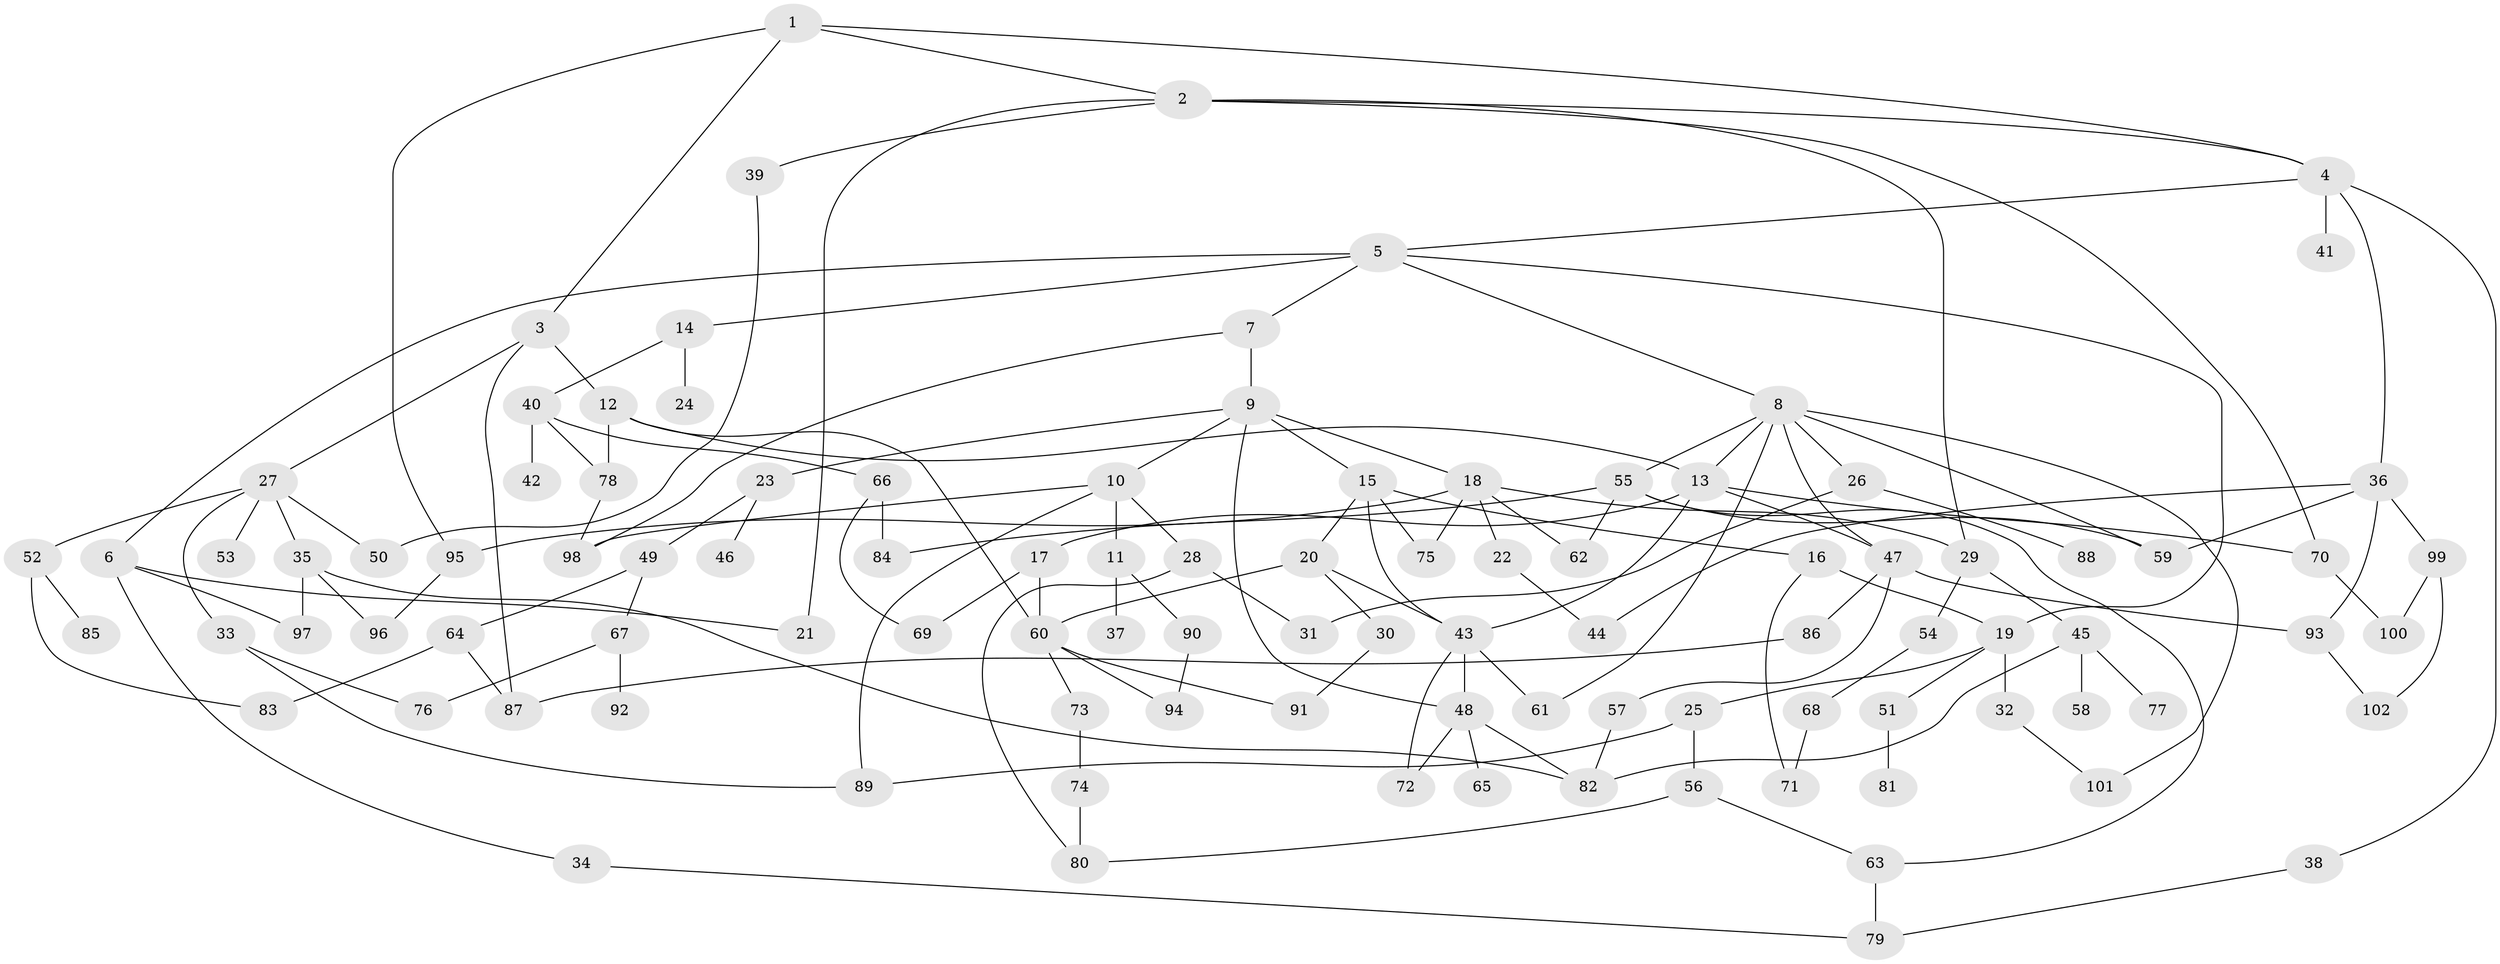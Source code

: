 // coarse degree distribution, {6: 0.08064516129032258, 4: 0.14516129032258066, 8: 0.03225806451612903, 5: 0.16129032258064516, 3: 0.24193548387096775, 1: 0.16129032258064516, 2: 0.16129032258064516, 7: 0.016129032258064516}
// Generated by graph-tools (version 1.1) at 2025/36/03/04/25 23:36:11]
// undirected, 102 vertices, 151 edges
graph export_dot {
  node [color=gray90,style=filled];
  1;
  2;
  3;
  4;
  5;
  6;
  7;
  8;
  9;
  10;
  11;
  12;
  13;
  14;
  15;
  16;
  17;
  18;
  19;
  20;
  21;
  22;
  23;
  24;
  25;
  26;
  27;
  28;
  29;
  30;
  31;
  32;
  33;
  34;
  35;
  36;
  37;
  38;
  39;
  40;
  41;
  42;
  43;
  44;
  45;
  46;
  47;
  48;
  49;
  50;
  51;
  52;
  53;
  54;
  55;
  56;
  57;
  58;
  59;
  60;
  61;
  62;
  63;
  64;
  65;
  66;
  67;
  68;
  69;
  70;
  71;
  72;
  73;
  74;
  75;
  76;
  77;
  78;
  79;
  80;
  81;
  82;
  83;
  84;
  85;
  86;
  87;
  88;
  89;
  90;
  91;
  92;
  93;
  94;
  95;
  96;
  97;
  98;
  99;
  100;
  101;
  102;
  1 -- 2;
  1 -- 3;
  1 -- 95;
  1 -- 4;
  2 -- 4;
  2 -- 39;
  2 -- 70;
  2 -- 29;
  2 -- 21;
  3 -- 12;
  3 -- 27;
  3 -- 87;
  4 -- 5;
  4 -- 36;
  4 -- 38;
  4 -- 41;
  5 -- 6;
  5 -- 7;
  5 -- 8;
  5 -- 14;
  5 -- 19;
  6 -- 21;
  6 -- 34;
  6 -- 97;
  7 -- 9;
  7 -- 98;
  8 -- 13;
  8 -- 26;
  8 -- 55;
  8 -- 61;
  8 -- 47;
  8 -- 59;
  8 -- 101;
  9 -- 10;
  9 -- 15;
  9 -- 18;
  9 -- 23;
  9 -- 48;
  10 -- 11;
  10 -- 28;
  10 -- 89;
  10 -- 98;
  11 -- 37;
  11 -- 90;
  12 -- 78;
  12 -- 13;
  12 -- 60;
  13 -- 17;
  13 -- 43;
  13 -- 47;
  13 -- 70;
  14 -- 24;
  14 -- 40;
  15 -- 16;
  15 -- 20;
  15 -- 43;
  15 -- 75;
  16 -- 19;
  16 -- 71;
  17 -- 60;
  17 -- 69;
  18 -- 22;
  18 -- 29;
  18 -- 62;
  18 -- 75;
  18 -- 95;
  19 -- 25;
  19 -- 32;
  19 -- 51;
  20 -- 30;
  20 -- 43;
  20 -- 60;
  22 -- 44;
  23 -- 46;
  23 -- 49;
  25 -- 56;
  25 -- 89;
  26 -- 88;
  26 -- 31;
  27 -- 33;
  27 -- 35;
  27 -- 52;
  27 -- 53;
  27 -- 50;
  28 -- 31;
  28 -- 80;
  29 -- 45;
  29 -- 54;
  30 -- 91;
  32 -- 101;
  33 -- 76;
  33 -- 89;
  34 -- 79;
  35 -- 96;
  35 -- 97;
  35 -- 82;
  36 -- 99;
  36 -- 59;
  36 -- 93;
  36 -- 44;
  38 -- 79;
  39 -- 50;
  40 -- 42;
  40 -- 66;
  40 -- 78;
  43 -- 48;
  43 -- 72;
  43 -- 61;
  45 -- 58;
  45 -- 77;
  45 -- 82;
  47 -- 57;
  47 -- 86;
  47 -- 93;
  48 -- 65;
  48 -- 72;
  48 -- 82;
  49 -- 64;
  49 -- 67;
  51 -- 81;
  52 -- 85;
  52 -- 83;
  54 -- 68;
  55 -- 59;
  55 -- 84;
  55 -- 63;
  55 -- 62;
  56 -- 63;
  56 -- 80;
  57 -- 82;
  60 -- 73;
  60 -- 91;
  60 -- 94;
  63 -- 79;
  64 -- 83;
  64 -- 87;
  66 -- 84;
  66 -- 69;
  67 -- 92;
  67 -- 76;
  68 -- 71;
  70 -- 100;
  73 -- 74;
  74 -- 80;
  78 -- 98;
  86 -- 87;
  90 -- 94;
  93 -- 102;
  95 -- 96;
  99 -- 100;
  99 -- 102;
}
